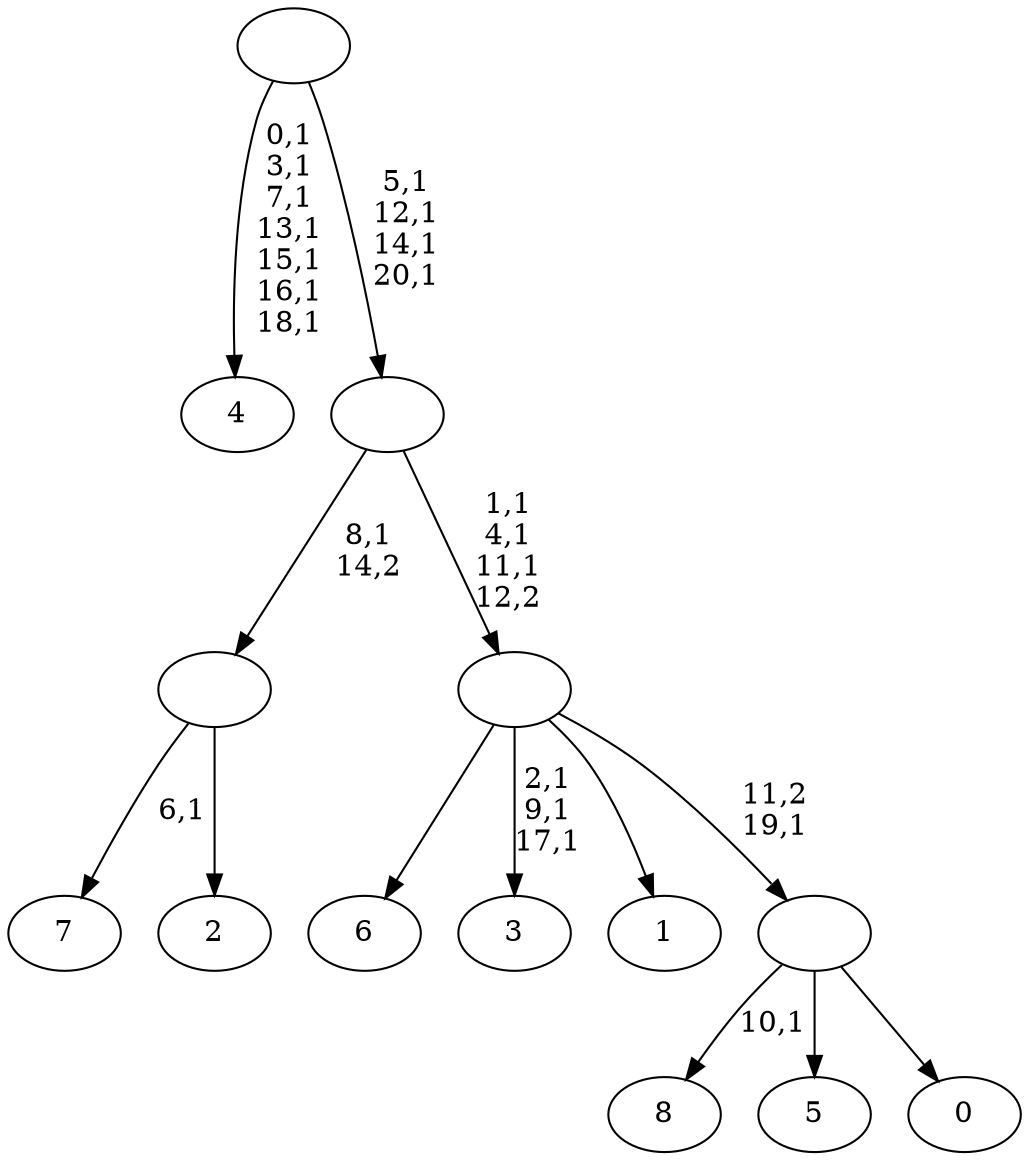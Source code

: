 digraph T {
	30 [label="8"]
	28 [label="7"]
	26 [label="6"]
	25 [label="5"]
	24 [label="4"]
	16 [label="3"]
	12 [label="2"]
	11 [label=""]
	10 [label="1"]
	9 [label="0"]
	8 [label=""]
	7 [label=""]
	4 [label=""]
	0 [label=""]
	11 -> 28 [label="6,1"]
	11 -> 12 [label=""]
	8 -> 30 [label="10,1"]
	8 -> 25 [label=""]
	8 -> 9 [label=""]
	7 -> 16 [label="2,1\n9,1\n17,1"]
	7 -> 26 [label=""]
	7 -> 10 [label=""]
	7 -> 8 [label="11,2\n19,1"]
	4 -> 7 [label="1,1\n4,1\n11,1\n12,2"]
	4 -> 11 [label="8,1\n14,2"]
	0 -> 4 [label="5,1\n12,1\n14,1\n20,1"]
	0 -> 24 [label="0,1\n3,1\n7,1\n13,1\n15,1\n16,1\n18,1"]
}
